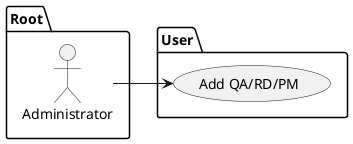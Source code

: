 @startuml

left to right direction
package Root {
  actor "Administrator" as admin
}


package User {
  usecase "Add QA/RD/PM" as AddStuffs
}

admin --> AddStuffs

@enduml